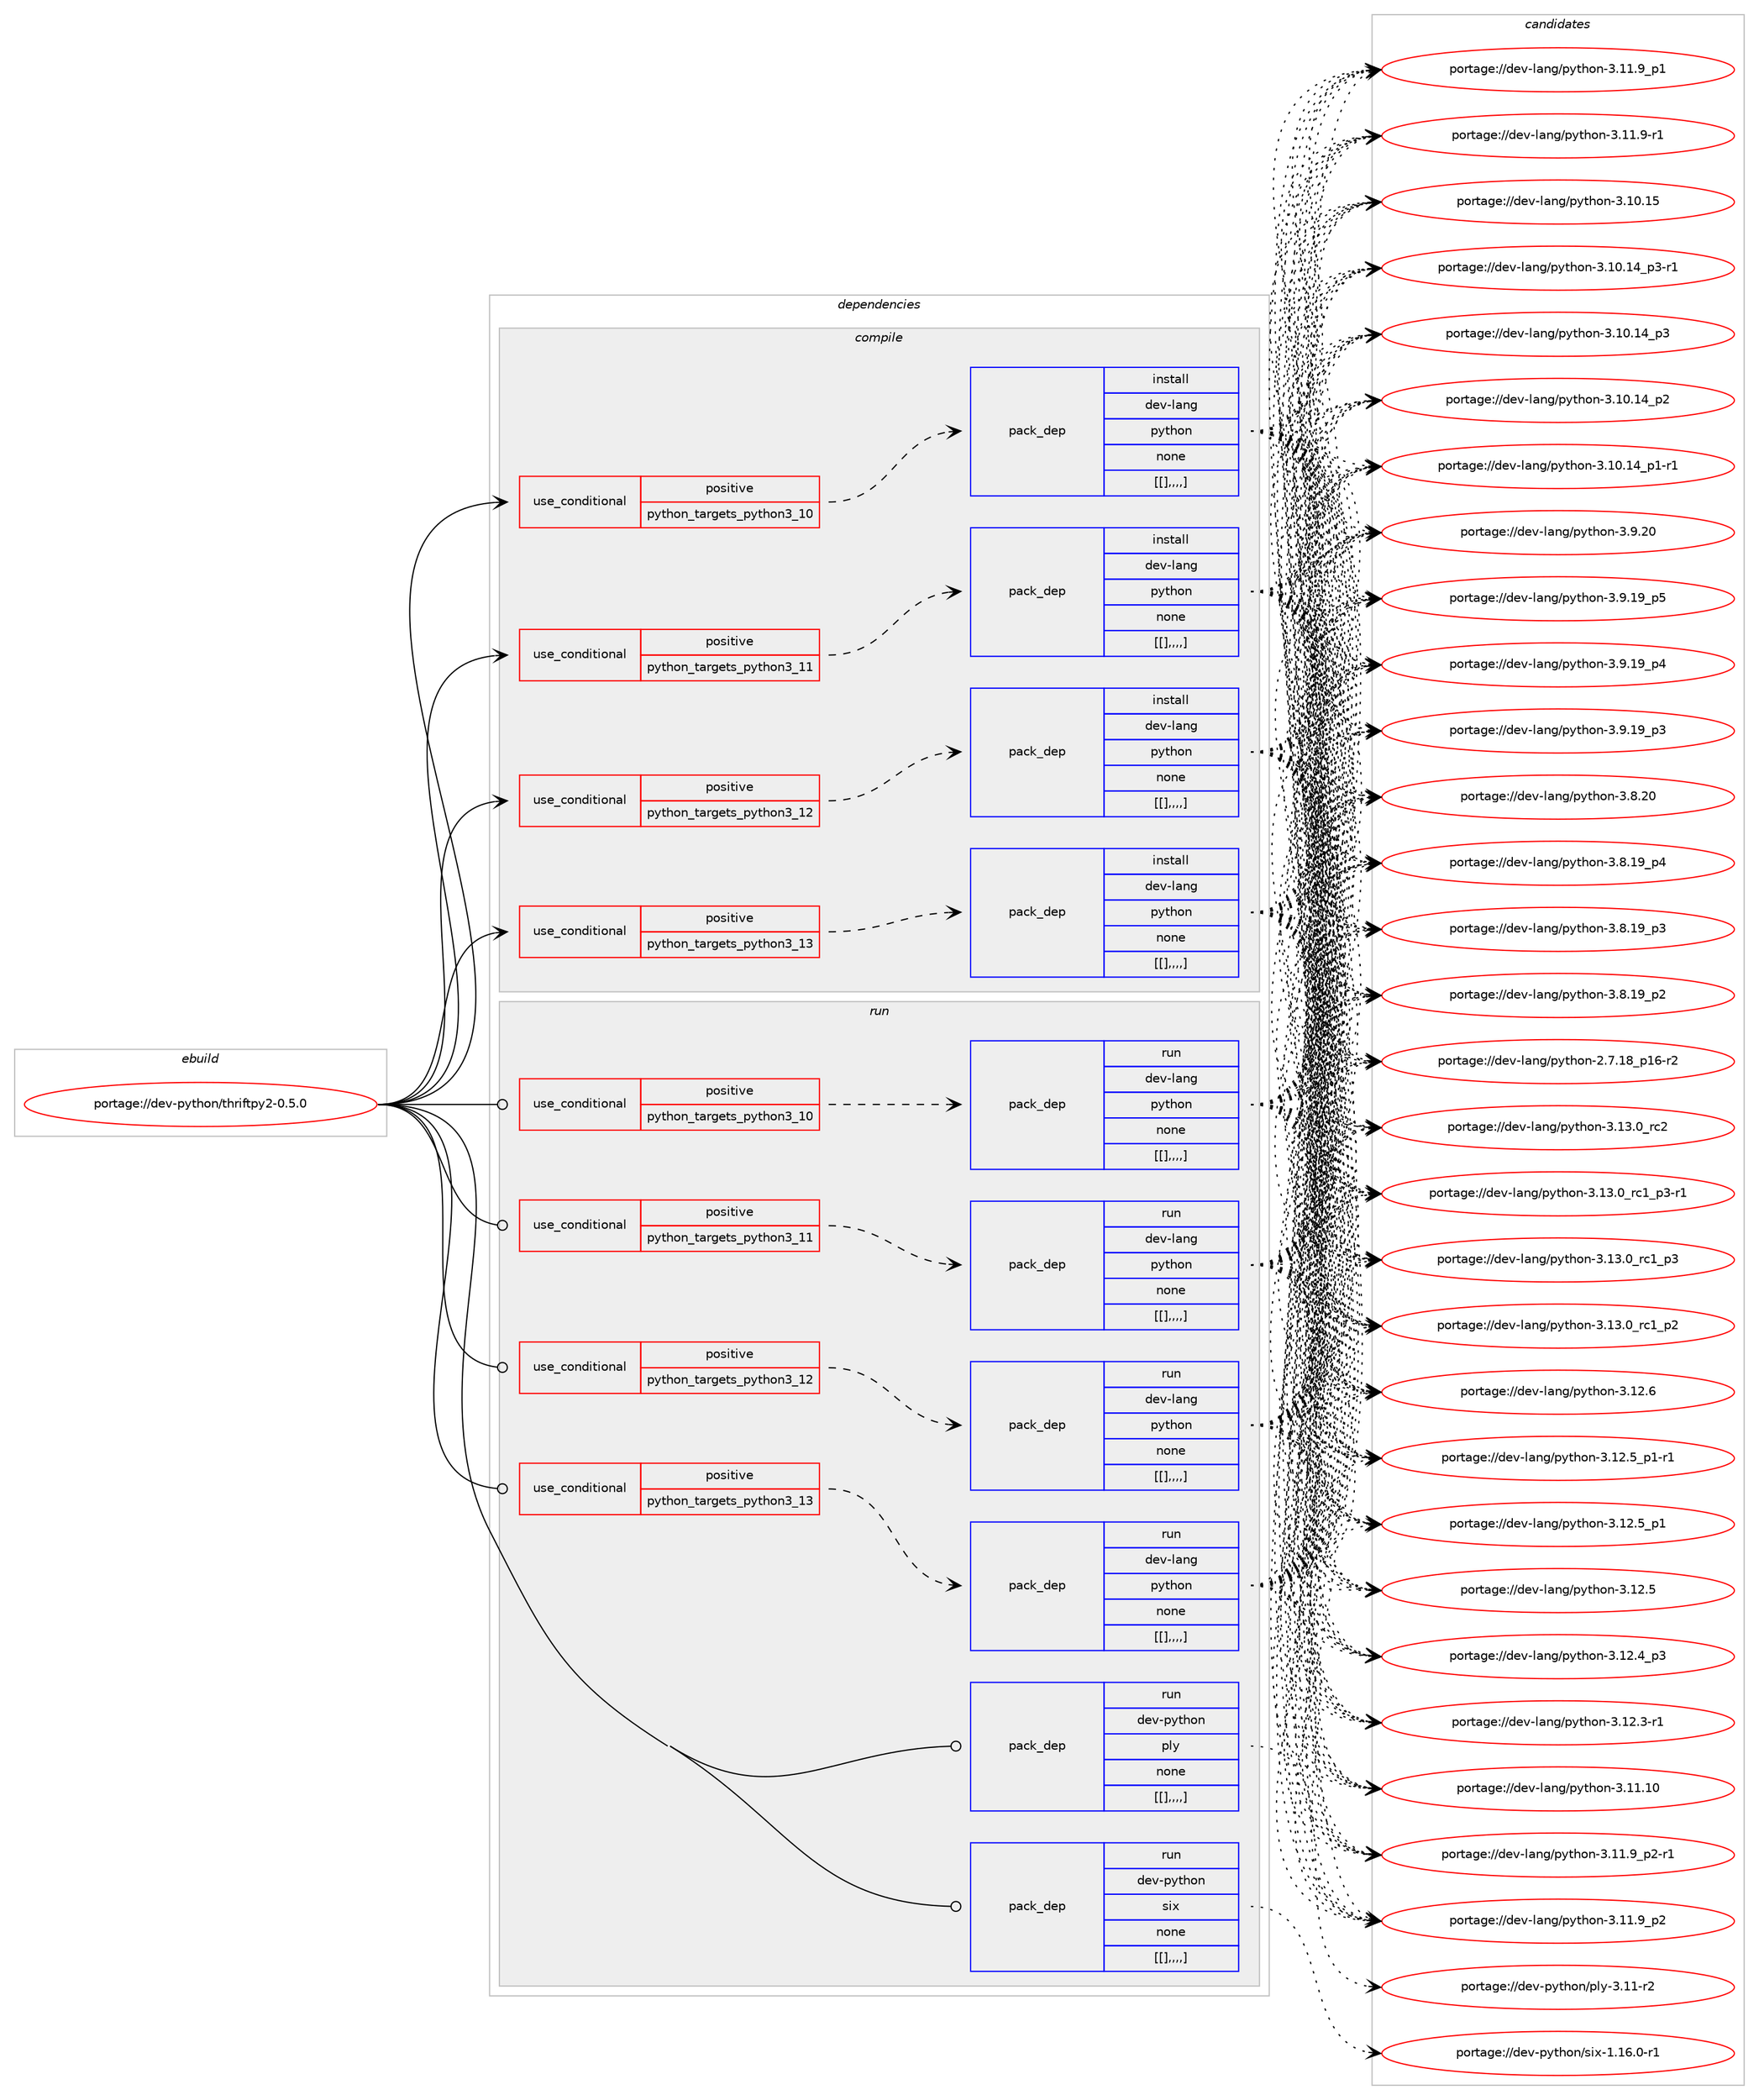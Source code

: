 digraph prolog {

# *************
# Graph options
# *************

newrank=true;
concentrate=true;
compound=true;
graph [rankdir=LR,fontname=Helvetica,fontsize=10,ranksep=1.5];#, ranksep=2.5, nodesep=0.2];
edge  [arrowhead=vee];
node  [fontname=Helvetica,fontsize=10];

# **********
# The ebuild
# **********

subgraph cluster_leftcol {
color=gray;
label=<<i>ebuild</i>>;
id [label="portage://dev-python/thriftpy2-0.5.0", color=red, width=4, href="../dev-python/thriftpy2-0.5.0.svg"];
}

# ****************
# The dependencies
# ****************

subgraph cluster_midcol {
color=gray;
label=<<i>dependencies</i>>;
subgraph cluster_compile {
fillcolor="#eeeeee";
style=filled;
label=<<i>compile</i>>;
subgraph cond41520 {
dependency167907 [label=<<TABLE BORDER="0" CELLBORDER="1" CELLSPACING="0" CELLPADDING="4"><TR><TD ROWSPAN="3" CELLPADDING="10">use_conditional</TD></TR><TR><TD>positive</TD></TR><TR><TD>python_targets_python3_10</TD></TR></TABLE>>, shape=none, color=red];
subgraph pack125122 {
dependency167908 [label=<<TABLE BORDER="0" CELLBORDER="1" CELLSPACING="0" CELLPADDING="4" WIDTH="220"><TR><TD ROWSPAN="6" CELLPADDING="30">pack_dep</TD></TR><TR><TD WIDTH="110">install</TD></TR><TR><TD>dev-lang</TD></TR><TR><TD>python</TD></TR><TR><TD>none</TD></TR><TR><TD>[[],,,,]</TD></TR></TABLE>>, shape=none, color=blue];
}
dependency167907:e -> dependency167908:w [weight=20,style="dashed",arrowhead="vee"];
}
id:e -> dependency167907:w [weight=20,style="solid",arrowhead="vee"];
subgraph cond41521 {
dependency167909 [label=<<TABLE BORDER="0" CELLBORDER="1" CELLSPACING="0" CELLPADDING="4"><TR><TD ROWSPAN="3" CELLPADDING="10">use_conditional</TD></TR><TR><TD>positive</TD></TR><TR><TD>python_targets_python3_11</TD></TR></TABLE>>, shape=none, color=red];
subgraph pack125123 {
dependency167910 [label=<<TABLE BORDER="0" CELLBORDER="1" CELLSPACING="0" CELLPADDING="4" WIDTH="220"><TR><TD ROWSPAN="6" CELLPADDING="30">pack_dep</TD></TR><TR><TD WIDTH="110">install</TD></TR><TR><TD>dev-lang</TD></TR><TR><TD>python</TD></TR><TR><TD>none</TD></TR><TR><TD>[[],,,,]</TD></TR></TABLE>>, shape=none, color=blue];
}
dependency167909:e -> dependency167910:w [weight=20,style="dashed",arrowhead="vee"];
}
id:e -> dependency167909:w [weight=20,style="solid",arrowhead="vee"];
subgraph cond41522 {
dependency167911 [label=<<TABLE BORDER="0" CELLBORDER="1" CELLSPACING="0" CELLPADDING="4"><TR><TD ROWSPAN="3" CELLPADDING="10">use_conditional</TD></TR><TR><TD>positive</TD></TR><TR><TD>python_targets_python3_12</TD></TR></TABLE>>, shape=none, color=red];
subgraph pack125124 {
dependency167912 [label=<<TABLE BORDER="0" CELLBORDER="1" CELLSPACING="0" CELLPADDING="4" WIDTH="220"><TR><TD ROWSPAN="6" CELLPADDING="30">pack_dep</TD></TR><TR><TD WIDTH="110">install</TD></TR><TR><TD>dev-lang</TD></TR><TR><TD>python</TD></TR><TR><TD>none</TD></TR><TR><TD>[[],,,,]</TD></TR></TABLE>>, shape=none, color=blue];
}
dependency167911:e -> dependency167912:w [weight=20,style="dashed",arrowhead="vee"];
}
id:e -> dependency167911:w [weight=20,style="solid",arrowhead="vee"];
subgraph cond41523 {
dependency167913 [label=<<TABLE BORDER="0" CELLBORDER="1" CELLSPACING="0" CELLPADDING="4"><TR><TD ROWSPAN="3" CELLPADDING="10">use_conditional</TD></TR><TR><TD>positive</TD></TR><TR><TD>python_targets_python3_13</TD></TR></TABLE>>, shape=none, color=red];
subgraph pack125125 {
dependency167914 [label=<<TABLE BORDER="0" CELLBORDER="1" CELLSPACING="0" CELLPADDING="4" WIDTH="220"><TR><TD ROWSPAN="6" CELLPADDING="30">pack_dep</TD></TR><TR><TD WIDTH="110">install</TD></TR><TR><TD>dev-lang</TD></TR><TR><TD>python</TD></TR><TR><TD>none</TD></TR><TR><TD>[[],,,,]</TD></TR></TABLE>>, shape=none, color=blue];
}
dependency167913:e -> dependency167914:w [weight=20,style="dashed",arrowhead="vee"];
}
id:e -> dependency167913:w [weight=20,style="solid",arrowhead="vee"];
}
subgraph cluster_compileandrun {
fillcolor="#eeeeee";
style=filled;
label=<<i>compile and run</i>>;
}
subgraph cluster_run {
fillcolor="#eeeeee";
style=filled;
label=<<i>run</i>>;
subgraph cond41524 {
dependency167915 [label=<<TABLE BORDER="0" CELLBORDER="1" CELLSPACING="0" CELLPADDING="4"><TR><TD ROWSPAN="3" CELLPADDING="10">use_conditional</TD></TR><TR><TD>positive</TD></TR><TR><TD>python_targets_python3_10</TD></TR></TABLE>>, shape=none, color=red];
subgraph pack125126 {
dependency167916 [label=<<TABLE BORDER="0" CELLBORDER="1" CELLSPACING="0" CELLPADDING="4" WIDTH="220"><TR><TD ROWSPAN="6" CELLPADDING="30">pack_dep</TD></TR><TR><TD WIDTH="110">run</TD></TR><TR><TD>dev-lang</TD></TR><TR><TD>python</TD></TR><TR><TD>none</TD></TR><TR><TD>[[],,,,]</TD></TR></TABLE>>, shape=none, color=blue];
}
dependency167915:e -> dependency167916:w [weight=20,style="dashed",arrowhead="vee"];
}
id:e -> dependency167915:w [weight=20,style="solid",arrowhead="odot"];
subgraph cond41525 {
dependency167917 [label=<<TABLE BORDER="0" CELLBORDER="1" CELLSPACING="0" CELLPADDING="4"><TR><TD ROWSPAN="3" CELLPADDING="10">use_conditional</TD></TR><TR><TD>positive</TD></TR><TR><TD>python_targets_python3_11</TD></TR></TABLE>>, shape=none, color=red];
subgraph pack125127 {
dependency167918 [label=<<TABLE BORDER="0" CELLBORDER="1" CELLSPACING="0" CELLPADDING="4" WIDTH="220"><TR><TD ROWSPAN="6" CELLPADDING="30">pack_dep</TD></TR><TR><TD WIDTH="110">run</TD></TR><TR><TD>dev-lang</TD></TR><TR><TD>python</TD></TR><TR><TD>none</TD></TR><TR><TD>[[],,,,]</TD></TR></TABLE>>, shape=none, color=blue];
}
dependency167917:e -> dependency167918:w [weight=20,style="dashed",arrowhead="vee"];
}
id:e -> dependency167917:w [weight=20,style="solid",arrowhead="odot"];
subgraph cond41526 {
dependency167919 [label=<<TABLE BORDER="0" CELLBORDER="1" CELLSPACING="0" CELLPADDING="4"><TR><TD ROWSPAN="3" CELLPADDING="10">use_conditional</TD></TR><TR><TD>positive</TD></TR><TR><TD>python_targets_python3_12</TD></TR></TABLE>>, shape=none, color=red];
subgraph pack125128 {
dependency167920 [label=<<TABLE BORDER="0" CELLBORDER="1" CELLSPACING="0" CELLPADDING="4" WIDTH="220"><TR><TD ROWSPAN="6" CELLPADDING="30">pack_dep</TD></TR><TR><TD WIDTH="110">run</TD></TR><TR><TD>dev-lang</TD></TR><TR><TD>python</TD></TR><TR><TD>none</TD></TR><TR><TD>[[],,,,]</TD></TR></TABLE>>, shape=none, color=blue];
}
dependency167919:e -> dependency167920:w [weight=20,style="dashed",arrowhead="vee"];
}
id:e -> dependency167919:w [weight=20,style="solid",arrowhead="odot"];
subgraph cond41527 {
dependency167921 [label=<<TABLE BORDER="0" CELLBORDER="1" CELLSPACING="0" CELLPADDING="4"><TR><TD ROWSPAN="3" CELLPADDING="10">use_conditional</TD></TR><TR><TD>positive</TD></TR><TR><TD>python_targets_python3_13</TD></TR></TABLE>>, shape=none, color=red];
subgraph pack125129 {
dependency167922 [label=<<TABLE BORDER="0" CELLBORDER="1" CELLSPACING="0" CELLPADDING="4" WIDTH="220"><TR><TD ROWSPAN="6" CELLPADDING="30">pack_dep</TD></TR><TR><TD WIDTH="110">run</TD></TR><TR><TD>dev-lang</TD></TR><TR><TD>python</TD></TR><TR><TD>none</TD></TR><TR><TD>[[],,,,]</TD></TR></TABLE>>, shape=none, color=blue];
}
dependency167921:e -> dependency167922:w [weight=20,style="dashed",arrowhead="vee"];
}
id:e -> dependency167921:w [weight=20,style="solid",arrowhead="odot"];
subgraph pack125130 {
dependency167923 [label=<<TABLE BORDER="0" CELLBORDER="1" CELLSPACING="0" CELLPADDING="4" WIDTH="220"><TR><TD ROWSPAN="6" CELLPADDING="30">pack_dep</TD></TR><TR><TD WIDTH="110">run</TD></TR><TR><TD>dev-python</TD></TR><TR><TD>ply</TD></TR><TR><TD>none</TD></TR><TR><TD>[[],,,,]</TD></TR></TABLE>>, shape=none, color=blue];
}
id:e -> dependency167923:w [weight=20,style="solid",arrowhead="odot"];
subgraph pack125131 {
dependency167924 [label=<<TABLE BORDER="0" CELLBORDER="1" CELLSPACING="0" CELLPADDING="4" WIDTH="220"><TR><TD ROWSPAN="6" CELLPADDING="30">pack_dep</TD></TR><TR><TD WIDTH="110">run</TD></TR><TR><TD>dev-python</TD></TR><TR><TD>six</TD></TR><TR><TD>none</TD></TR><TR><TD>[[],,,,]</TD></TR></TABLE>>, shape=none, color=blue];
}
id:e -> dependency167924:w [weight=20,style="solid",arrowhead="odot"];
}
}

# **************
# The candidates
# **************

subgraph cluster_choices {
rank=same;
color=gray;
label=<<i>candidates</i>>;

subgraph choice125122 {
color=black;
nodesep=1;
choice10010111845108971101034711212111610411111045514649514648951149950 [label="portage://dev-lang/python-3.13.0_rc2", color=red, width=4,href="../dev-lang/python-3.13.0_rc2.svg"];
choice1001011184510897110103471121211161041111104551464951464895114994995112514511449 [label="portage://dev-lang/python-3.13.0_rc1_p3-r1", color=red, width=4,href="../dev-lang/python-3.13.0_rc1_p3-r1.svg"];
choice100101118451089711010347112121116104111110455146495146489511499499511251 [label="portage://dev-lang/python-3.13.0_rc1_p3", color=red, width=4,href="../dev-lang/python-3.13.0_rc1_p3.svg"];
choice100101118451089711010347112121116104111110455146495146489511499499511250 [label="portage://dev-lang/python-3.13.0_rc1_p2", color=red, width=4,href="../dev-lang/python-3.13.0_rc1_p2.svg"];
choice10010111845108971101034711212111610411111045514649504654 [label="portage://dev-lang/python-3.12.6", color=red, width=4,href="../dev-lang/python-3.12.6.svg"];
choice1001011184510897110103471121211161041111104551464950465395112494511449 [label="portage://dev-lang/python-3.12.5_p1-r1", color=red, width=4,href="../dev-lang/python-3.12.5_p1-r1.svg"];
choice100101118451089711010347112121116104111110455146495046539511249 [label="portage://dev-lang/python-3.12.5_p1", color=red, width=4,href="../dev-lang/python-3.12.5_p1.svg"];
choice10010111845108971101034711212111610411111045514649504653 [label="portage://dev-lang/python-3.12.5", color=red, width=4,href="../dev-lang/python-3.12.5.svg"];
choice100101118451089711010347112121116104111110455146495046529511251 [label="portage://dev-lang/python-3.12.4_p3", color=red, width=4,href="../dev-lang/python-3.12.4_p3.svg"];
choice100101118451089711010347112121116104111110455146495046514511449 [label="portage://dev-lang/python-3.12.3-r1", color=red, width=4,href="../dev-lang/python-3.12.3-r1.svg"];
choice1001011184510897110103471121211161041111104551464949464948 [label="portage://dev-lang/python-3.11.10", color=red, width=4,href="../dev-lang/python-3.11.10.svg"];
choice1001011184510897110103471121211161041111104551464949465795112504511449 [label="portage://dev-lang/python-3.11.9_p2-r1", color=red, width=4,href="../dev-lang/python-3.11.9_p2-r1.svg"];
choice100101118451089711010347112121116104111110455146494946579511250 [label="portage://dev-lang/python-3.11.9_p2", color=red, width=4,href="../dev-lang/python-3.11.9_p2.svg"];
choice100101118451089711010347112121116104111110455146494946579511249 [label="portage://dev-lang/python-3.11.9_p1", color=red, width=4,href="../dev-lang/python-3.11.9_p1.svg"];
choice100101118451089711010347112121116104111110455146494946574511449 [label="portage://dev-lang/python-3.11.9-r1", color=red, width=4,href="../dev-lang/python-3.11.9-r1.svg"];
choice1001011184510897110103471121211161041111104551464948464953 [label="portage://dev-lang/python-3.10.15", color=red, width=4,href="../dev-lang/python-3.10.15.svg"];
choice100101118451089711010347112121116104111110455146494846495295112514511449 [label="portage://dev-lang/python-3.10.14_p3-r1", color=red, width=4,href="../dev-lang/python-3.10.14_p3-r1.svg"];
choice10010111845108971101034711212111610411111045514649484649529511251 [label="portage://dev-lang/python-3.10.14_p3", color=red, width=4,href="../dev-lang/python-3.10.14_p3.svg"];
choice10010111845108971101034711212111610411111045514649484649529511250 [label="portage://dev-lang/python-3.10.14_p2", color=red, width=4,href="../dev-lang/python-3.10.14_p2.svg"];
choice100101118451089711010347112121116104111110455146494846495295112494511449 [label="portage://dev-lang/python-3.10.14_p1-r1", color=red, width=4,href="../dev-lang/python-3.10.14_p1-r1.svg"];
choice10010111845108971101034711212111610411111045514657465048 [label="portage://dev-lang/python-3.9.20", color=red, width=4,href="../dev-lang/python-3.9.20.svg"];
choice100101118451089711010347112121116104111110455146574649579511253 [label="portage://dev-lang/python-3.9.19_p5", color=red, width=4,href="../dev-lang/python-3.9.19_p5.svg"];
choice100101118451089711010347112121116104111110455146574649579511252 [label="portage://dev-lang/python-3.9.19_p4", color=red, width=4,href="../dev-lang/python-3.9.19_p4.svg"];
choice100101118451089711010347112121116104111110455146574649579511251 [label="portage://dev-lang/python-3.9.19_p3", color=red, width=4,href="../dev-lang/python-3.9.19_p3.svg"];
choice10010111845108971101034711212111610411111045514656465048 [label="portage://dev-lang/python-3.8.20", color=red, width=4,href="../dev-lang/python-3.8.20.svg"];
choice100101118451089711010347112121116104111110455146564649579511252 [label="portage://dev-lang/python-3.8.19_p4", color=red, width=4,href="../dev-lang/python-3.8.19_p4.svg"];
choice100101118451089711010347112121116104111110455146564649579511251 [label="portage://dev-lang/python-3.8.19_p3", color=red, width=4,href="../dev-lang/python-3.8.19_p3.svg"];
choice100101118451089711010347112121116104111110455146564649579511250 [label="portage://dev-lang/python-3.8.19_p2", color=red, width=4,href="../dev-lang/python-3.8.19_p2.svg"];
choice100101118451089711010347112121116104111110455046554649569511249544511450 [label="portage://dev-lang/python-2.7.18_p16-r2", color=red, width=4,href="../dev-lang/python-2.7.18_p16-r2.svg"];
dependency167908:e -> choice10010111845108971101034711212111610411111045514649514648951149950:w [style=dotted,weight="100"];
dependency167908:e -> choice1001011184510897110103471121211161041111104551464951464895114994995112514511449:w [style=dotted,weight="100"];
dependency167908:e -> choice100101118451089711010347112121116104111110455146495146489511499499511251:w [style=dotted,weight="100"];
dependency167908:e -> choice100101118451089711010347112121116104111110455146495146489511499499511250:w [style=dotted,weight="100"];
dependency167908:e -> choice10010111845108971101034711212111610411111045514649504654:w [style=dotted,weight="100"];
dependency167908:e -> choice1001011184510897110103471121211161041111104551464950465395112494511449:w [style=dotted,weight="100"];
dependency167908:e -> choice100101118451089711010347112121116104111110455146495046539511249:w [style=dotted,weight="100"];
dependency167908:e -> choice10010111845108971101034711212111610411111045514649504653:w [style=dotted,weight="100"];
dependency167908:e -> choice100101118451089711010347112121116104111110455146495046529511251:w [style=dotted,weight="100"];
dependency167908:e -> choice100101118451089711010347112121116104111110455146495046514511449:w [style=dotted,weight="100"];
dependency167908:e -> choice1001011184510897110103471121211161041111104551464949464948:w [style=dotted,weight="100"];
dependency167908:e -> choice1001011184510897110103471121211161041111104551464949465795112504511449:w [style=dotted,weight="100"];
dependency167908:e -> choice100101118451089711010347112121116104111110455146494946579511250:w [style=dotted,weight="100"];
dependency167908:e -> choice100101118451089711010347112121116104111110455146494946579511249:w [style=dotted,weight="100"];
dependency167908:e -> choice100101118451089711010347112121116104111110455146494946574511449:w [style=dotted,weight="100"];
dependency167908:e -> choice1001011184510897110103471121211161041111104551464948464953:w [style=dotted,weight="100"];
dependency167908:e -> choice100101118451089711010347112121116104111110455146494846495295112514511449:w [style=dotted,weight="100"];
dependency167908:e -> choice10010111845108971101034711212111610411111045514649484649529511251:w [style=dotted,weight="100"];
dependency167908:e -> choice10010111845108971101034711212111610411111045514649484649529511250:w [style=dotted,weight="100"];
dependency167908:e -> choice100101118451089711010347112121116104111110455146494846495295112494511449:w [style=dotted,weight="100"];
dependency167908:e -> choice10010111845108971101034711212111610411111045514657465048:w [style=dotted,weight="100"];
dependency167908:e -> choice100101118451089711010347112121116104111110455146574649579511253:w [style=dotted,weight="100"];
dependency167908:e -> choice100101118451089711010347112121116104111110455146574649579511252:w [style=dotted,weight="100"];
dependency167908:e -> choice100101118451089711010347112121116104111110455146574649579511251:w [style=dotted,weight="100"];
dependency167908:e -> choice10010111845108971101034711212111610411111045514656465048:w [style=dotted,weight="100"];
dependency167908:e -> choice100101118451089711010347112121116104111110455146564649579511252:w [style=dotted,weight="100"];
dependency167908:e -> choice100101118451089711010347112121116104111110455146564649579511251:w [style=dotted,weight="100"];
dependency167908:e -> choice100101118451089711010347112121116104111110455146564649579511250:w [style=dotted,weight="100"];
dependency167908:e -> choice100101118451089711010347112121116104111110455046554649569511249544511450:w [style=dotted,weight="100"];
}
subgraph choice125123 {
color=black;
nodesep=1;
choice10010111845108971101034711212111610411111045514649514648951149950 [label="portage://dev-lang/python-3.13.0_rc2", color=red, width=4,href="../dev-lang/python-3.13.0_rc2.svg"];
choice1001011184510897110103471121211161041111104551464951464895114994995112514511449 [label="portage://dev-lang/python-3.13.0_rc1_p3-r1", color=red, width=4,href="../dev-lang/python-3.13.0_rc1_p3-r1.svg"];
choice100101118451089711010347112121116104111110455146495146489511499499511251 [label="portage://dev-lang/python-3.13.0_rc1_p3", color=red, width=4,href="../dev-lang/python-3.13.0_rc1_p3.svg"];
choice100101118451089711010347112121116104111110455146495146489511499499511250 [label="portage://dev-lang/python-3.13.0_rc1_p2", color=red, width=4,href="../dev-lang/python-3.13.0_rc1_p2.svg"];
choice10010111845108971101034711212111610411111045514649504654 [label="portage://dev-lang/python-3.12.6", color=red, width=4,href="../dev-lang/python-3.12.6.svg"];
choice1001011184510897110103471121211161041111104551464950465395112494511449 [label="portage://dev-lang/python-3.12.5_p1-r1", color=red, width=4,href="../dev-lang/python-3.12.5_p1-r1.svg"];
choice100101118451089711010347112121116104111110455146495046539511249 [label="portage://dev-lang/python-3.12.5_p1", color=red, width=4,href="../dev-lang/python-3.12.5_p1.svg"];
choice10010111845108971101034711212111610411111045514649504653 [label="portage://dev-lang/python-3.12.5", color=red, width=4,href="../dev-lang/python-3.12.5.svg"];
choice100101118451089711010347112121116104111110455146495046529511251 [label="portage://dev-lang/python-3.12.4_p3", color=red, width=4,href="../dev-lang/python-3.12.4_p3.svg"];
choice100101118451089711010347112121116104111110455146495046514511449 [label="portage://dev-lang/python-3.12.3-r1", color=red, width=4,href="../dev-lang/python-3.12.3-r1.svg"];
choice1001011184510897110103471121211161041111104551464949464948 [label="portage://dev-lang/python-3.11.10", color=red, width=4,href="../dev-lang/python-3.11.10.svg"];
choice1001011184510897110103471121211161041111104551464949465795112504511449 [label="portage://dev-lang/python-3.11.9_p2-r1", color=red, width=4,href="../dev-lang/python-3.11.9_p2-r1.svg"];
choice100101118451089711010347112121116104111110455146494946579511250 [label="portage://dev-lang/python-3.11.9_p2", color=red, width=4,href="../dev-lang/python-3.11.9_p2.svg"];
choice100101118451089711010347112121116104111110455146494946579511249 [label="portage://dev-lang/python-3.11.9_p1", color=red, width=4,href="../dev-lang/python-3.11.9_p1.svg"];
choice100101118451089711010347112121116104111110455146494946574511449 [label="portage://dev-lang/python-3.11.9-r1", color=red, width=4,href="../dev-lang/python-3.11.9-r1.svg"];
choice1001011184510897110103471121211161041111104551464948464953 [label="portage://dev-lang/python-3.10.15", color=red, width=4,href="../dev-lang/python-3.10.15.svg"];
choice100101118451089711010347112121116104111110455146494846495295112514511449 [label="portage://dev-lang/python-3.10.14_p3-r1", color=red, width=4,href="../dev-lang/python-3.10.14_p3-r1.svg"];
choice10010111845108971101034711212111610411111045514649484649529511251 [label="portage://dev-lang/python-3.10.14_p3", color=red, width=4,href="../dev-lang/python-3.10.14_p3.svg"];
choice10010111845108971101034711212111610411111045514649484649529511250 [label="portage://dev-lang/python-3.10.14_p2", color=red, width=4,href="../dev-lang/python-3.10.14_p2.svg"];
choice100101118451089711010347112121116104111110455146494846495295112494511449 [label="portage://dev-lang/python-3.10.14_p1-r1", color=red, width=4,href="../dev-lang/python-3.10.14_p1-r1.svg"];
choice10010111845108971101034711212111610411111045514657465048 [label="portage://dev-lang/python-3.9.20", color=red, width=4,href="../dev-lang/python-3.9.20.svg"];
choice100101118451089711010347112121116104111110455146574649579511253 [label="portage://dev-lang/python-3.9.19_p5", color=red, width=4,href="../dev-lang/python-3.9.19_p5.svg"];
choice100101118451089711010347112121116104111110455146574649579511252 [label="portage://dev-lang/python-3.9.19_p4", color=red, width=4,href="../dev-lang/python-3.9.19_p4.svg"];
choice100101118451089711010347112121116104111110455146574649579511251 [label="portage://dev-lang/python-3.9.19_p3", color=red, width=4,href="../dev-lang/python-3.9.19_p3.svg"];
choice10010111845108971101034711212111610411111045514656465048 [label="portage://dev-lang/python-3.8.20", color=red, width=4,href="../dev-lang/python-3.8.20.svg"];
choice100101118451089711010347112121116104111110455146564649579511252 [label="portage://dev-lang/python-3.8.19_p4", color=red, width=4,href="../dev-lang/python-3.8.19_p4.svg"];
choice100101118451089711010347112121116104111110455146564649579511251 [label="portage://dev-lang/python-3.8.19_p3", color=red, width=4,href="../dev-lang/python-3.8.19_p3.svg"];
choice100101118451089711010347112121116104111110455146564649579511250 [label="portage://dev-lang/python-3.8.19_p2", color=red, width=4,href="../dev-lang/python-3.8.19_p2.svg"];
choice100101118451089711010347112121116104111110455046554649569511249544511450 [label="portage://dev-lang/python-2.7.18_p16-r2", color=red, width=4,href="../dev-lang/python-2.7.18_p16-r2.svg"];
dependency167910:e -> choice10010111845108971101034711212111610411111045514649514648951149950:w [style=dotted,weight="100"];
dependency167910:e -> choice1001011184510897110103471121211161041111104551464951464895114994995112514511449:w [style=dotted,weight="100"];
dependency167910:e -> choice100101118451089711010347112121116104111110455146495146489511499499511251:w [style=dotted,weight="100"];
dependency167910:e -> choice100101118451089711010347112121116104111110455146495146489511499499511250:w [style=dotted,weight="100"];
dependency167910:e -> choice10010111845108971101034711212111610411111045514649504654:w [style=dotted,weight="100"];
dependency167910:e -> choice1001011184510897110103471121211161041111104551464950465395112494511449:w [style=dotted,weight="100"];
dependency167910:e -> choice100101118451089711010347112121116104111110455146495046539511249:w [style=dotted,weight="100"];
dependency167910:e -> choice10010111845108971101034711212111610411111045514649504653:w [style=dotted,weight="100"];
dependency167910:e -> choice100101118451089711010347112121116104111110455146495046529511251:w [style=dotted,weight="100"];
dependency167910:e -> choice100101118451089711010347112121116104111110455146495046514511449:w [style=dotted,weight="100"];
dependency167910:e -> choice1001011184510897110103471121211161041111104551464949464948:w [style=dotted,weight="100"];
dependency167910:e -> choice1001011184510897110103471121211161041111104551464949465795112504511449:w [style=dotted,weight="100"];
dependency167910:e -> choice100101118451089711010347112121116104111110455146494946579511250:w [style=dotted,weight="100"];
dependency167910:e -> choice100101118451089711010347112121116104111110455146494946579511249:w [style=dotted,weight="100"];
dependency167910:e -> choice100101118451089711010347112121116104111110455146494946574511449:w [style=dotted,weight="100"];
dependency167910:e -> choice1001011184510897110103471121211161041111104551464948464953:w [style=dotted,weight="100"];
dependency167910:e -> choice100101118451089711010347112121116104111110455146494846495295112514511449:w [style=dotted,weight="100"];
dependency167910:e -> choice10010111845108971101034711212111610411111045514649484649529511251:w [style=dotted,weight="100"];
dependency167910:e -> choice10010111845108971101034711212111610411111045514649484649529511250:w [style=dotted,weight="100"];
dependency167910:e -> choice100101118451089711010347112121116104111110455146494846495295112494511449:w [style=dotted,weight="100"];
dependency167910:e -> choice10010111845108971101034711212111610411111045514657465048:w [style=dotted,weight="100"];
dependency167910:e -> choice100101118451089711010347112121116104111110455146574649579511253:w [style=dotted,weight="100"];
dependency167910:e -> choice100101118451089711010347112121116104111110455146574649579511252:w [style=dotted,weight="100"];
dependency167910:e -> choice100101118451089711010347112121116104111110455146574649579511251:w [style=dotted,weight="100"];
dependency167910:e -> choice10010111845108971101034711212111610411111045514656465048:w [style=dotted,weight="100"];
dependency167910:e -> choice100101118451089711010347112121116104111110455146564649579511252:w [style=dotted,weight="100"];
dependency167910:e -> choice100101118451089711010347112121116104111110455146564649579511251:w [style=dotted,weight="100"];
dependency167910:e -> choice100101118451089711010347112121116104111110455146564649579511250:w [style=dotted,weight="100"];
dependency167910:e -> choice100101118451089711010347112121116104111110455046554649569511249544511450:w [style=dotted,weight="100"];
}
subgraph choice125124 {
color=black;
nodesep=1;
choice10010111845108971101034711212111610411111045514649514648951149950 [label="portage://dev-lang/python-3.13.0_rc2", color=red, width=4,href="../dev-lang/python-3.13.0_rc2.svg"];
choice1001011184510897110103471121211161041111104551464951464895114994995112514511449 [label="portage://dev-lang/python-3.13.0_rc1_p3-r1", color=red, width=4,href="../dev-lang/python-3.13.0_rc1_p3-r1.svg"];
choice100101118451089711010347112121116104111110455146495146489511499499511251 [label="portage://dev-lang/python-3.13.0_rc1_p3", color=red, width=4,href="../dev-lang/python-3.13.0_rc1_p3.svg"];
choice100101118451089711010347112121116104111110455146495146489511499499511250 [label="portage://dev-lang/python-3.13.0_rc1_p2", color=red, width=4,href="../dev-lang/python-3.13.0_rc1_p2.svg"];
choice10010111845108971101034711212111610411111045514649504654 [label="portage://dev-lang/python-3.12.6", color=red, width=4,href="../dev-lang/python-3.12.6.svg"];
choice1001011184510897110103471121211161041111104551464950465395112494511449 [label="portage://dev-lang/python-3.12.5_p1-r1", color=red, width=4,href="../dev-lang/python-3.12.5_p1-r1.svg"];
choice100101118451089711010347112121116104111110455146495046539511249 [label="portage://dev-lang/python-3.12.5_p1", color=red, width=4,href="../dev-lang/python-3.12.5_p1.svg"];
choice10010111845108971101034711212111610411111045514649504653 [label="portage://dev-lang/python-3.12.5", color=red, width=4,href="../dev-lang/python-3.12.5.svg"];
choice100101118451089711010347112121116104111110455146495046529511251 [label="portage://dev-lang/python-3.12.4_p3", color=red, width=4,href="../dev-lang/python-3.12.4_p3.svg"];
choice100101118451089711010347112121116104111110455146495046514511449 [label="portage://dev-lang/python-3.12.3-r1", color=red, width=4,href="../dev-lang/python-3.12.3-r1.svg"];
choice1001011184510897110103471121211161041111104551464949464948 [label="portage://dev-lang/python-3.11.10", color=red, width=4,href="../dev-lang/python-3.11.10.svg"];
choice1001011184510897110103471121211161041111104551464949465795112504511449 [label="portage://dev-lang/python-3.11.9_p2-r1", color=red, width=4,href="../dev-lang/python-3.11.9_p2-r1.svg"];
choice100101118451089711010347112121116104111110455146494946579511250 [label="portage://dev-lang/python-3.11.9_p2", color=red, width=4,href="../dev-lang/python-3.11.9_p2.svg"];
choice100101118451089711010347112121116104111110455146494946579511249 [label="portage://dev-lang/python-3.11.9_p1", color=red, width=4,href="../dev-lang/python-3.11.9_p1.svg"];
choice100101118451089711010347112121116104111110455146494946574511449 [label="portage://dev-lang/python-3.11.9-r1", color=red, width=4,href="../dev-lang/python-3.11.9-r1.svg"];
choice1001011184510897110103471121211161041111104551464948464953 [label="portage://dev-lang/python-3.10.15", color=red, width=4,href="../dev-lang/python-3.10.15.svg"];
choice100101118451089711010347112121116104111110455146494846495295112514511449 [label="portage://dev-lang/python-3.10.14_p3-r1", color=red, width=4,href="../dev-lang/python-3.10.14_p3-r1.svg"];
choice10010111845108971101034711212111610411111045514649484649529511251 [label="portage://dev-lang/python-3.10.14_p3", color=red, width=4,href="../dev-lang/python-3.10.14_p3.svg"];
choice10010111845108971101034711212111610411111045514649484649529511250 [label="portage://dev-lang/python-3.10.14_p2", color=red, width=4,href="../dev-lang/python-3.10.14_p2.svg"];
choice100101118451089711010347112121116104111110455146494846495295112494511449 [label="portage://dev-lang/python-3.10.14_p1-r1", color=red, width=4,href="../dev-lang/python-3.10.14_p1-r1.svg"];
choice10010111845108971101034711212111610411111045514657465048 [label="portage://dev-lang/python-3.9.20", color=red, width=4,href="../dev-lang/python-3.9.20.svg"];
choice100101118451089711010347112121116104111110455146574649579511253 [label="portage://dev-lang/python-3.9.19_p5", color=red, width=4,href="../dev-lang/python-3.9.19_p5.svg"];
choice100101118451089711010347112121116104111110455146574649579511252 [label="portage://dev-lang/python-3.9.19_p4", color=red, width=4,href="../dev-lang/python-3.9.19_p4.svg"];
choice100101118451089711010347112121116104111110455146574649579511251 [label="portage://dev-lang/python-3.9.19_p3", color=red, width=4,href="../dev-lang/python-3.9.19_p3.svg"];
choice10010111845108971101034711212111610411111045514656465048 [label="portage://dev-lang/python-3.8.20", color=red, width=4,href="../dev-lang/python-3.8.20.svg"];
choice100101118451089711010347112121116104111110455146564649579511252 [label="portage://dev-lang/python-3.8.19_p4", color=red, width=4,href="../dev-lang/python-3.8.19_p4.svg"];
choice100101118451089711010347112121116104111110455146564649579511251 [label="portage://dev-lang/python-3.8.19_p3", color=red, width=4,href="../dev-lang/python-3.8.19_p3.svg"];
choice100101118451089711010347112121116104111110455146564649579511250 [label="portage://dev-lang/python-3.8.19_p2", color=red, width=4,href="../dev-lang/python-3.8.19_p2.svg"];
choice100101118451089711010347112121116104111110455046554649569511249544511450 [label="portage://dev-lang/python-2.7.18_p16-r2", color=red, width=4,href="../dev-lang/python-2.7.18_p16-r2.svg"];
dependency167912:e -> choice10010111845108971101034711212111610411111045514649514648951149950:w [style=dotted,weight="100"];
dependency167912:e -> choice1001011184510897110103471121211161041111104551464951464895114994995112514511449:w [style=dotted,weight="100"];
dependency167912:e -> choice100101118451089711010347112121116104111110455146495146489511499499511251:w [style=dotted,weight="100"];
dependency167912:e -> choice100101118451089711010347112121116104111110455146495146489511499499511250:w [style=dotted,weight="100"];
dependency167912:e -> choice10010111845108971101034711212111610411111045514649504654:w [style=dotted,weight="100"];
dependency167912:e -> choice1001011184510897110103471121211161041111104551464950465395112494511449:w [style=dotted,weight="100"];
dependency167912:e -> choice100101118451089711010347112121116104111110455146495046539511249:w [style=dotted,weight="100"];
dependency167912:e -> choice10010111845108971101034711212111610411111045514649504653:w [style=dotted,weight="100"];
dependency167912:e -> choice100101118451089711010347112121116104111110455146495046529511251:w [style=dotted,weight="100"];
dependency167912:e -> choice100101118451089711010347112121116104111110455146495046514511449:w [style=dotted,weight="100"];
dependency167912:e -> choice1001011184510897110103471121211161041111104551464949464948:w [style=dotted,weight="100"];
dependency167912:e -> choice1001011184510897110103471121211161041111104551464949465795112504511449:w [style=dotted,weight="100"];
dependency167912:e -> choice100101118451089711010347112121116104111110455146494946579511250:w [style=dotted,weight="100"];
dependency167912:e -> choice100101118451089711010347112121116104111110455146494946579511249:w [style=dotted,weight="100"];
dependency167912:e -> choice100101118451089711010347112121116104111110455146494946574511449:w [style=dotted,weight="100"];
dependency167912:e -> choice1001011184510897110103471121211161041111104551464948464953:w [style=dotted,weight="100"];
dependency167912:e -> choice100101118451089711010347112121116104111110455146494846495295112514511449:w [style=dotted,weight="100"];
dependency167912:e -> choice10010111845108971101034711212111610411111045514649484649529511251:w [style=dotted,weight="100"];
dependency167912:e -> choice10010111845108971101034711212111610411111045514649484649529511250:w [style=dotted,weight="100"];
dependency167912:e -> choice100101118451089711010347112121116104111110455146494846495295112494511449:w [style=dotted,weight="100"];
dependency167912:e -> choice10010111845108971101034711212111610411111045514657465048:w [style=dotted,weight="100"];
dependency167912:e -> choice100101118451089711010347112121116104111110455146574649579511253:w [style=dotted,weight="100"];
dependency167912:e -> choice100101118451089711010347112121116104111110455146574649579511252:w [style=dotted,weight="100"];
dependency167912:e -> choice100101118451089711010347112121116104111110455146574649579511251:w [style=dotted,weight="100"];
dependency167912:e -> choice10010111845108971101034711212111610411111045514656465048:w [style=dotted,weight="100"];
dependency167912:e -> choice100101118451089711010347112121116104111110455146564649579511252:w [style=dotted,weight="100"];
dependency167912:e -> choice100101118451089711010347112121116104111110455146564649579511251:w [style=dotted,weight="100"];
dependency167912:e -> choice100101118451089711010347112121116104111110455146564649579511250:w [style=dotted,weight="100"];
dependency167912:e -> choice100101118451089711010347112121116104111110455046554649569511249544511450:w [style=dotted,weight="100"];
}
subgraph choice125125 {
color=black;
nodesep=1;
choice10010111845108971101034711212111610411111045514649514648951149950 [label="portage://dev-lang/python-3.13.0_rc2", color=red, width=4,href="../dev-lang/python-3.13.0_rc2.svg"];
choice1001011184510897110103471121211161041111104551464951464895114994995112514511449 [label="portage://dev-lang/python-3.13.0_rc1_p3-r1", color=red, width=4,href="../dev-lang/python-3.13.0_rc1_p3-r1.svg"];
choice100101118451089711010347112121116104111110455146495146489511499499511251 [label="portage://dev-lang/python-3.13.0_rc1_p3", color=red, width=4,href="../dev-lang/python-3.13.0_rc1_p3.svg"];
choice100101118451089711010347112121116104111110455146495146489511499499511250 [label="portage://dev-lang/python-3.13.0_rc1_p2", color=red, width=4,href="../dev-lang/python-3.13.0_rc1_p2.svg"];
choice10010111845108971101034711212111610411111045514649504654 [label="portage://dev-lang/python-3.12.6", color=red, width=4,href="../dev-lang/python-3.12.6.svg"];
choice1001011184510897110103471121211161041111104551464950465395112494511449 [label="portage://dev-lang/python-3.12.5_p1-r1", color=red, width=4,href="../dev-lang/python-3.12.5_p1-r1.svg"];
choice100101118451089711010347112121116104111110455146495046539511249 [label="portage://dev-lang/python-3.12.5_p1", color=red, width=4,href="../dev-lang/python-3.12.5_p1.svg"];
choice10010111845108971101034711212111610411111045514649504653 [label="portage://dev-lang/python-3.12.5", color=red, width=4,href="../dev-lang/python-3.12.5.svg"];
choice100101118451089711010347112121116104111110455146495046529511251 [label="portage://dev-lang/python-3.12.4_p3", color=red, width=4,href="../dev-lang/python-3.12.4_p3.svg"];
choice100101118451089711010347112121116104111110455146495046514511449 [label="portage://dev-lang/python-3.12.3-r1", color=red, width=4,href="../dev-lang/python-3.12.3-r1.svg"];
choice1001011184510897110103471121211161041111104551464949464948 [label="portage://dev-lang/python-3.11.10", color=red, width=4,href="../dev-lang/python-3.11.10.svg"];
choice1001011184510897110103471121211161041111104551464949465795112504511449 [label="portage://dev-lang/python-3.11.9_p2-r1", color=red, width=4,href="../dev-lang/python-3.11.9_p2-r1.svg"];
choice100101118451089711010347112121116104111110455146494946579511250 [label="portage://dev-lang/python-3.11.9_p2", color=red, width=4,href="../dev-lang/python-3.11.9_p2.svg"];
choice100101118451089711010347112121116104111110455146494946579511249 [label="portage://dev-lang/python-3.11.9_p1", color=red, width=4,href="../dev-lang/python-3.11.9_p1.svg"];
choice100101118451089711010347112121116104111110455146494946574511449 [label="portage://dev-lang/python-3.11.9-r1", color=red, width=4,href="../dev-lang/python-3.11.9-r1.svg"];
choice1001011184510897110103471121211161041111104551464948464953 [label="portage://dev-lang/python-3.10.15", color=red, width=4,href="../dev-lang/python-3.10.15.svg"];
choice100101118451089711010347112121116104111110455146494846495295112514511449 [label="portage://dev-lang/python-3.10.14_p3-r1", color=red, width=4,href="../dev-lang/python-3.10.14_p3-r1.svg"];
choice10010111845108971101034711212111610411111045514649484649529511251 [label="portage://dev-lang/python-3.10.14_p3", color=red, width=4,href="../dev-lang/python-3.10.14_p3.svg"];
choice10010111845108971101034711212111610411111045514649484649529511250 [label="portage://dev-lang/python-3.10.14_p2", color=red, width=4,href="../dev-lang/python-3.10.14_p2.svg"];
choice100101118451089711010347112121116104111110455146494846495295112494511449 [label="portage://dev-lang/python-3.10.14_p1-r1", color=red, width=4,href="../dev-lang/python-3.10.14_p1-r1.svg"];
choice10010111845108971101034711212111610411111045514657465048 [label="portage://dev-lang/python-3.9.20", color=red, width=4,href="../dev-lang/python-3.9.20.svg"];
choice100101118451089711010347112121116104111110455146574649579511253 [label="portage://dev-lang/python-3.9.19_p5", color=red, width=4,href="../dev-lang/python-3.9.19_p5.svg"];
choice100101118451089711010347112121116104111110455146574649579511252 [label="portage://dev-lang/python-3.9.19_p4", color=red, width=4,href="../dev-lang/python-3.9.19_p4.svg"];
choice100101118451089711010347112121116104111110455146574649579511251 [label="portage://dev-lang/python-3.9.19_p3", color=red, width=4,href="../dev-lang/python-3.9.19_p3.svg"];
choice10010111845108971101034711212111610411111045514656465048 [label="portage://dev-lang/python-3.8.20", color=red, width=4,href="../dev-lang/python-3.8.20.svg"];
choice100101118451089711010347112121116104111110455146564649579511252 [label="portage://dev-lang/python-3.8.19_p4", color=red, width=4,href="../dev-lang/python-3.8.19_p4.svg"];
choice100101118451089711010347112121116104111110455146564649579511251 [label="portage://dev-lang/python-3.8.19_p3", color=red, width=4,href="../dev-lang/python-3.8.19_p3.svg"];
choice100101118451089711010347112121116104111110455146564649579511250 [label="portage://dev-lang/python-3.8.19_p2", color=red, width=4,href="../dev-lang/python-3.8.19_p2.svg"];
choice100101118451089711010347112121116104111110455046554649569511249544511450 [label="portage://dev-lang/python-2.7.18_p16-r2", color=red, width=4,href="../dev-lang/python-2.7.18_p16-r2.svg"];
dependency167914:e -> choice10010111845108971101034711212111610411111045514649514648951149950:w [style=dotted,weight="100"];
dependency167914:e -> choice1001011184510897110103471121211161041111104551464951464895114994995112514511449:w [style=dotted,weight="100"];
dependency167914:e -> choice100101118451089711010347112121116104111110455146495146489511499499511251:w [style=dotted,weight="100"];
dependency167914:e -> choice100101118451089711010347112121116104111110455146495146489511499499511250:w [style=dotted,weight="100"];
dependency167914:e -> choice10010111845108971101034711212111610411111045514649504654:w [style=dotted,weight="100"];
dependency167914:e -> choice1001011184510897110103471121211161041111104551464950465395112494511449:w [style=dotted,weight="100"];
dependency167914:e -> choice100101118451089711010347112121116104111110455146495046539511249:w [style=dotted,weight="100"];
dependency167914:e -> choice10010111845108971101034711212111610411111045514649504653:w [style=dotted,weight="100"];
dependency167914:e -> choice100101118451089711010347112121116104111110455146495046529511251:w [style=dotted,weight="100"];
dependency167914:e -> choice100101118451089711010347112121116104111110455146495046514511449:w [style=dotted,weight="100"];
dependency167914:e -> choice1001011184510897110103471121211161041111104551464949464948:w [style=dotted,weight="100"];
dependency167914:e -> choice1001011184510897110103471121211161041111104551464949465795112504511449:w [style=dotted,weight="100"];
dependency167914:e -> choice100101118451089711010347112121116104111110455146494946579511250:w [style=dotted,weight="100"];
dependency167914:e -> choice100101118451089711010347112121116104111110455146494946579511249:w [style=dotted,weight="100"];
dependency167914:e -> choice100101118451089711010347112121116104111110455146494946574511449:w [style=dotted,weight="100"];
dependency167914:e -> choice1001011184510897110103471121211161041111104551464948464953:w [style=dotted,weight="100"];
dependency167914:e -> choice100101118451089711010347112121116104111110455146494846495295112514511449:w [style=dotted,weight="100"];
dependency167914:e -> choice10010111845108971101034711212111610411111045514649484649529511251:w [style=dotted,weight="100"];
dependency167914:e -> choice10010111845108971101034711212111610411111045514649484649529511250:w [style=dotted,weight="100"];
dependency167914:e -> choice100101118451089711010347112121116104111110455146494846495295112494511449:w [style=dotted,weight="100"];
dependency167914:e -> choice10010111845108971101034711212111610411111045514657465048:w [style=dotted,weight="100"];
dependency167914:e -> choice100101118451089711010347112121116104111110455146574649579511253:w [style=dotted,weight="100"];
dependency167914:e -> choice100101118451089711010347112121116104111110455146574649579511252:w [style=dotted,weight="100"];
dependency167914:e -> choice100101118451089711010347112121116104111110455146574649579511251:w [style=dotted,weight="100"];
dependency167914:e -> choice10010111845108971101034711212111610411111045514656465048:w [style=dotted,weight="100"];
dependency167914:e -> choice100101118451089711010347112121116104111110455146564649579511252:w [style=dotted,weight="100"];
dependency167914:e -> choice100101118451089711010347112121116104111110455146564649579511251:w [style=dotted,weight="100"];
dependency167914:e -> choice100101118451089711010347112121116104111110455146564649579511250:w [style=dotted,weight="100"];
dependency167914:e -> choice100101118451089711010347112121116104111110455046554649569511249544511450:w [style=dotted,weight="100"];
}
subgraph choice125126 {
color=black;
nodesep=1;
choice10010111845108971101034711212111610411111045514649514648951149950 [label="portage://dev-lang/python-3.13.0_rc2", color=red, width=4,href="../dev-lang/python-3.13.0_rc2.svg"];
choice1001011184510897110103471121211161041111104551464951464895114994995112514511449 [label="portage://dev-lang/python-3.13.0_rc1_p3-r1", color=red, width=4,href="../dev-lang/python-3.13.0_rc1_p3-r1.svg"];
choice100101118451089711010347112121116104111110455146495146489511499499511251 [label="portage://dev-lang/python-3.13.0_rc1_p3", color=red, width=4,href="../dev-lang/python-3.13.0_rc1_p3.svg"];
choice100101118451089711010347112121116104111110455146495146489511499499511250 [label="portage://dev-lang/python-3.13.0_rc1_p2", color=red, width=4,href="../dev-lang/python-3.13.0_rc1_p2.svg"];
choice10010111845108971101034711212111610411111045514649504654 [label="portage://dev-lang/python-3.12.6", color=red, width=4,href="../dev-lang/python-3.12.6.svg"];
choice1001011184510897110103471121211161041111104551464950465395112494511449 [label="portage://dev-lang/python-3.12.5_p1-r1", color=red, width=4,href="../dev-lang/python-3.12.5_p1-r1.svg"];
choice100101118451089711010347112121116104111110455146495046539511249 [label="portage://dev-lang/python-3.12.5_p1", color=red, width=4,href="../dev-lang/python-3.12.5_p1.svg"];
choice10010111845108971101034711212111610411111045514649504653 [label="portage://dev-lang/python-3.12.5", color=red, width=4,href="../dev-lang/python-3.12.5.svg"];
choice100101118451089711010347112121116104111110455146495046529511251 [label="portage://dev-lang/python-3.12.4_p3", color=red, width=4,href="../dev-lang/python-3.12.4_p3.svg"];
choice100101118451089711010347112121116104111110455146495046514511449 [label="portage://dev-lang/python-3.12.3-r1", color=red, width=4,href="../dev-lang/python-3.12.3-r1.svg"];
choice1001011184510897110103471121211161041111104551464949464948 [label="portage://dev-lang/python-3.11.10", color=red, width=4,href="../dev-lang/python-3.11.10.svg"];
choice1001011184510897110103471121211161041111104551464949465795112504511449 [label="portage://dev-lang/python-3.11.9_p2-r1", color=red, width=4,href="../dev-lang/python-3.11.9_p2-r1.svg"];
choice100101118451089711010347112121116104111110455146494946579511250 [label="portage://dev-lang/python-3.11.9_p2", color=red, width=4,href="../dev-lang/python-3.11.9_p2.svg"];
choice100101118451089711010347112121116104111110455146494946579511249 [label="portage://dev-lang/python-3.11.9_p1", color=red, width=4,href="../dev-lang/python-3.11.9_p1.svg"];
choice100101118451089711010347112121116104111110455146494946574511449 [label="portage://dev-lang/python-3.11.9-r1", color=red, width=4,href="../dev-lang/python-3.11.9-r1.svg"];
choice1001011184510897110103471121211161041111104551464948464953 [label="portage://dev-lang/python-3.10.15", color=red, width=4,href="../dev-lang/python-3.10.15.svg"];
choice100101118451089711010347112121116104111110455146494846495295112514511449 [label="portage://dev-lang/python-3.10.14_p3-r1", color=red, width=4,href="../dev-lang/python-3.10.14_p3-r1.svg"];
choice10010111845108971101034711212111610411111045514649484649529511251 [label="portage://dev-lang/python-3.10.14_p3", color=red, width=4,href="../dev-lang/python-3.10.14_p3.svg"];
choice10010111845108971101034711212111610411111045514649484649529511250 [label="portage://dev-lang/python-3.10.14_p2", color=red, width=4,href="../dev-lang/python-3.10.14_p2.svg"];
choice100101118451089711010347112121116104111110455146494846495295112494511449 [label="portage://dev-lang/python-3.10.14_p1-r1", color=red, width=4,href="../dev-lang/python-3.10.14_p1-r1.svg"];
choice10010111845108971101034711212111610411111045514657465048 [label="portage://dev-lang/python-3.9.20", color=red, width=4,href="../dev-lang/python-3.9.20.svg"];
choice100101118451089711010347112121116104111110455146574649579511253 [label="portage://dev-lang/python-3.9.19_p5", color=red, width=4,href="../dev-lang/python-3.9.19_p5.svg"];
choice100101118451089711010347112121116104111110455146574649579511252 [label="portage://dev-lang/python-3.9.19_p4", color=red, width=4,href="../dev-lang/python-3.9.19_p4.svg"];
choice100101118451089711010347112121116104111110455146574649579511251 [label="portage://dev-lang/python-3.9.19_p3", color=red, width=4,href="../dev-lang/python-3.9.19_p3.svg"];
choice10010111845108971101034711212111610411111045514656465048 [label="portage://dev-lang/python-3.8.20", color=red, width=4,href="../dev-lang/python-3.8.20.svg"];
choice100101118451089711010347112121116104111110455146564649579511252 [label="portage://dev-lang/python-3.8.19_p4", color=red, width=4,href="../dev-lang/python-3.8.19_p4.svg"];
choice100101118451089711010347112121116104111110455146564649579511251 [label="portage://dev-lang/python-3.8.19_p3", color=red, width=4,href="../dev-lang/python-3.8.19_p3.svg"];
choice100101118451089711010347112121116104111110455146564649579511250 [label="portage://dev-lang/python-3.8.19_p2", color=red, width=4,href="../dev-lang/python-3.8.19_p2.svg"];
choice100101118451089711010347112121116104111110455046554649569511249544511450 [label="portage://dev-lang/python-2.7.18_p16-r2", color=red, width=4,href="../dev-lang/python-2.7.18_p16-r2.svg"];
dependency167916:e -> choice10010111845108971101034711212111610411111045514649514648951149950:w [style=dotted,weight="100"];
dependency167916:e -> choice1001011184510897110103471121211161041111104551464951464895114994995112514511449:w [style=dotted,weight="100"];
dependency167916:e -> choice100101118451089711010347112121116104111110455146495146489511499499511251:w [style=dotted,weight="100"];
dependency167916:e -> choice100101118451089711010347112121116104111110455146495146489511499499511250:w [style=dotted,weight="100"];
dependency167916:e -> choice10010111845108971101034711212111610411111045514649504654:w [style=dotted,weight="100"];
dependency167916:e -> choice1001011184510897110103471121211161041111104551464950465395112494511449:w [style=dotted,weight="100"];
dependency167916:e -> choice100101118451089711010347112121116104111110455146495046539511249:w [style=dotted,weight="100"];
dependency167916:e -> choice10010111845108971101034711212111610411111045514649504653:w [style=dotted,weight="100"];
dependency167916:e -> choice100101118451089711010347112121116104111110455146495046529511251:w [style=dotted,weight="100"];
dependency167916:e -> choice100101118451089711010347112121116104111110455146495046514511449:w [style=dotted,weight="100"];
dependency167916:e -> choice1001011184510897110103471121211161041111104551464949464948:w [style=dotted,weight="100"];
dependency167916:e -> choice1001011184510897110103471121211161041111104551464949465795112504511449:w [style=dotted,weight="100"];
dependency167916:e -> choice100101118451089711010347112121116104111110455146494946579511250:w [style=dotted,weight="100"];
dependency167916:e -> choice100101118451089711010347112121116104111110455146494946579511249:w [style=dotted,weight="100"];
dependency167916:e -> choice100101118451089711010347112121116104111110455146494946574511449:w [style=dotted,weight="100"];
dependency167916:e -> choice1001011184510897110103471121211161041111104551464948464953:w [style=dotted,weight="100"];
dependency167916:e -> choice100101118451089711010347112121116104111110455146494846495295112514511449:w [style=dotted,weight="100"];
dependency167916:e -> choice10010111845108971101034711212111610411111045514649484649529511251:w [style=dotted,weight="100"];
dependency167916:e -> choice10010111845108971101034711212111610411111045514649484649529511250:w [style=dotted,weight="100"];
dependency167916:e -> choice100101118451089711010347112121116104111110455146494846495295112494511449:w [style=dotted,weight="100"];
dependency167916:e -> choice10010111845108971101034711212111610411111045514657465048:w [style=dotted,weight="100"];
dependency167916:e -> choice100101118451089711010347112121116104111110455146574649579511253:w [style=dotted,weight="100"];
dependency167916:e -> choice100101118451089711010347112121116104111110455146574649579511252:w [style=dotted,weight="100"];
dependency167916:e -> choice100101118451089711010347112121116104111110455146574649579511251:w [style=dotted,weight="100"];
dependency167916:e -> choice10010111845108971101034711212111610411111045514656465048:w [style=dotted,weight="100"];
dependency167916:e -> choice100101118451089711010347112121116104111110455146564649579511252:w [style=dotted,weight="100"];
dependency167916:e -> choice100101118451089711010347112121116104111110455146564649579511251:w [style=dotted,weight="100"];
dependency167916:e -> choice100101118451089711010347112121116104111110455146564649579511250:w [style=dotted,weight="100"];
dependency167916:e -> choice100101118451089711010347112121116104111110455046554649569511249544511450:w [style=dotted,weight="100"];
}
subgraph choice125127 {
color=black;
nodesep=1;
choice10010111845108971101034711212111610411111045514649514648951149950 [label="portage://dev-lang/python-3.13.0_rc2", color=red, width=4,href="../dev-lang/python-3.13.0_rc2.svg"];
choice1001011184510897110103471121211161041111104551464951464895114994995112514511449 [label="portage://dev-lang/python-3.13.0_rc1_p3-r1", color=red, width=4,href="../dev-lang/python-3.13.0_rc1_p3-r1.svg"];
choice100101118451089711010347112121116104111110455146495146489511499499511251 [label="portage://dev-lang/python-3.13.0_rc1_p3", color=red, width=4,href="../dev-lang/python-3.13.0_rc1_p3.svg"];
choice100101118451089711010347112121116104111110455146495146489511499499511250 [label="portage://dev-lang/python-3.13.0_rc1_p2", color=red, width=4,href="../dev-lang/python-3.13.0_rc1_p2.svg"];
choice10010111845108971101034711212111610411111045514649504654 [label="portage://dev-lang/python-3.12.6", color=red, width=4,href="../dev-lang/python-3.12.6.svg"];
choice1001011184510897110103471121211161041111104551464950465395112494511449 [label="portage://dev-lang/python-3.12.5_p1-r1", color=red, width=4,href="../dev-lang/python-3.12.5_p1-r1.svg"];
choice100101118451089711010347112121116104111110455146495046539511249 [label="portage://dev-lang/python-3.12.5_p1", color=red, width=4,href="../dev-lang/python-3.12.5_p1.svg"];
choice10010111845108971101034711212111610411111045514649504653 [label="portage://dev-lang/python-3.12.5", color=red, width=4,href="../dev-lang/python-3.12.5.svg"];
choice100101118451089711010347112121116104111110455146495046529511251 [label="portage://dev-lang/python-3.12.4_p3", color=red, width=4,href="../dev-lang/python-3.12.4_p3.svg"];
choice100101118451089711010347112121116104111110455146495046514511449 [label="portage://dev-lang/python-3.12.3-r1", color=red, width=4,href="../dev-lang/python-3.12.3-r1.svg"];
choice1001011184510897110103471121211161041111104551464949464948 [label="portage://dev-lang/python-3.11.10", color=red, width=4,href="../dev-lang/python-3.11.10.svg"];
choice1001011184510897110103471121211161041111104551464949465795112504511449 [label="portage://dev-lang/python-3.11.9_p2-r1", color=red, width=4,href="../dev-lang/python-3.11.9_p2-r1.svg"];
choice100101118451089711010347112121116104111110455146494946579511250 [label="portage://dev-lang/python-3.11.9_p2", color=red, width=4,href="../dev-lang/python-3.11.9_p2.svg"];
choice100101118451089711010347112121116104111110455146494946579511249 [label="portage://dev-lang/python-3.11.9_p1", color=red, width=4,href="../dev-lang/python-3.11.9_p1.svg"];
choice100101118451089711010347112121116104111110455146494946574511449 [label="portage://dev-lang/python-3.11.9-r1", color=red, width=4,href="../dev-lang/python-3.11.9-r1.svg"];
choice1001011184510897110103471121211161041111104551464948464953 [label="portage://dev-lang/python-3.10.15", color=red, width=4,href="../dev-lang/python-3.10.15.svg"];
choice100101118451089711010347112121116104111110455146494846495295112514511449 [label="portage://dev-lang/python-3.10.14_p3-r1", color=red, width=4,href="../dev-lang/python-3.10.14_p3-r1.svg"];
choice10010111845108971101034711212111610411111045514649484649529511251 [label="portage://dev-lang/python-3.10.14_p3", color=red, width=4,href="../dev-lang/python-3.10.14_p3.svg"];
choice10010111845108971101034711212111610411111045514649484649529511250 [label="portage://dev-lang/python-3.10.14_p2", color=red, width=4,href="../dev-lang/python-3.10.14_p2.svg"];
choice100101118451089711010347112121116104111110455146494846495295112494511449 [label="portage://dev-lang/python-3.10.14_p1-r1", color=red, width=4,href="../dev-lang/python-3.10.14_p1-r1.svg"];
choice10010111845108971101034711212111610411111045514657465048 [label="portage://dev-lang/python-3.9.20", color=red, width=4,href="../dev-lang/python-3.9.20.svg"];
choice100101118451089711010347112121116104111110455146574649579511253 [label="portage://dev-lang/python-3.9.19_p5", color=red, width=4,href="../dev-lang/python-3.9.19_p5.svg"];
choice100101118451089711010347112121116104111110455146574649579511252 [label="portage://dev-lang/python-3.9.19_p4", color=red, width=4,href="../dev-lang/python-3.9.19_p4.svg"];
choice100101118451089711010347112121116104111110455146574649579511251 [label="portage://dev-lang/python-3.9.19_p3", color=red, width=4,href="../dev-lang/python-3.9.19_p3.svg"];
choice10010111845108971101034711212111610411111045514656465048 [label="portage://dev-lang/python-3.8.20", color=red, width=4,href="../dev-lang/python-3.8.20.svg"];
choice100101118451089711010347112121116104111110455146564649579511252 [label="portage://dev-lang/python-3.8.19_p4", color=red, width=4,href="../dev-lang/python-3.8.19_p4.svg"];
choice100101118451089711010347112121116104111110455146564649579511251 [label="portage://dev-lang/python-3.8.19_p3", color=red, width=4,href="../dev-lang/python-3.8.19_p3.svg"];
choice100101118451089711010347112121116104111110455146564649579511250 [label="portage://dev-lang/python-3.8.19_p2", color=red, width=4,href="../dev-lang/python-3.8.19_p2.svg"];
choice100101118451089711010347112121116104111110455046554649569511249544511450 [label="portage://dev-lang/python-2.7.18_p16-r2", color=red, width=4,href="../dev-lang/python-2.7.18_p16-r2.svg"];
dependency167918:e -> choice10010111845108971101034711212111610411111045514649514648951149950:w [style=dotted,weight="100"];
dependency167918:e -> choice1001011184510897110103471121211161041111104551464951464895114994995112514511449:w [style=dotted,weight="100"];
dependency167918:e -> choice100101118451089711010347112121116104111110455146495146489511499499511251:w [style=dotted,weight="100"];
dependency167918:e -> choice100101118451089711010347112121116104111110455146495146489511499499511250:w [style=dotted,weight="100"];
dependency167918:e -> choice10010111845108971101034711212111610411111045514649504654:w [style=dotted,weight="100"];
dependency167918:e -> choice1001011184510897110103471121211161041111104551464950465395112494511449:w [style=dotted,weight="100"];
dependency167918:e -> choice100101118451089711010347112121116104111110455146495046539511249:w [style=dotted,weight="100"];
dependency167918:e -> choice10010111845108971101034711212111610411111045514649504653:w [style=dotted,weight="100"];
dependency167918:e -> choice100101118451089711010347112121116104111110455146495046529511251:w [style=dotted,weight="100"];
dependency167918:e -> choice100101118451089711010347112121116104111110455146495046514511449:w [style=dotted,weight="100"];
dependency167918:e -> choice1001011184510897110103471121211161041111104551464949464948:w [style=dotted,weight="100"];
dependency167918:e -> choice1001011184510897110103471121211161041111104551464949465795112504511449:w [style=dotted,weight="100"];
dependency167918:e -> choice100101118451089711010347112121116104111110455146494946579511250:w [style=dotted,weight="100"];
dependency167918:e -> choice100101118451089711010347112121116104111110455146494946579511249:w [style=dotted,weight="100"];
dependency167918:e -> choice100101118451089711010347112121116104111110455146494946574511449:w [style=dotted,weight="100"];
dependency167918:e -> choice1001011184510897110103471121211161041111104551464948464953:w [style=dotted,weight="100"];
dependency167918:e -> choice100101118451089711010347112121116104111110455146494846495295112514511449:w [style=dotted,weight="100"];
dependency167918:e -> choice10010111845108971101034711212111610411111045514649484649529511251:w [style=dotted,weight="100"];
dependency167918:e -> choice10010111845108971101034711212111610411111045514649484649529511250:w [style=dotted,weight="100"];
dependency167918:e -> choice100101118451089711010347112121116104111110455146494846495295112494511449:w [style=dotted,weight="100"];
dependency167918:e -> choice10010111845108971101034711212111610411111045514657465048:w [style=dotted,weight="100"];
dependency167918:e -> choice100101118451089711010347112121116104111110455146574649579511253:w [style=dotted,weight="100"];
dependency167918:e -> choice100101118451089711010347112121116104111110455146574649579511252:w [style=dotted,weight="100"];
dependency167918:e -> choice100101118451089711010347112121116104111110455146574649579511251:w [style=dotted,weight="100"];
dependency167918:e -> choice10010111845108971101034711212111610411111045514656465048:w [style=dotted,weight="100"];
dependency167918:e -> choice100101118451089711010347112121116104111110455146564649579511252:w [style=dotted,weight="100"];
dependency167918:e -> choice100101118451089711010347112121116104111110455146564649579511251:w [style=dotted,weight="100"];
dependency167918:e -> choice100101118451089711010347112121116104111110455146564649579511250:w [style=dotted,weight="100"];
dependency167918:e -> choice100101118451089711010347112121116104111110455046554649569511249544511450:w [style=dotted,weight="100"];
}
subgraph choice125128 {
color=black;
nodesep=1;
choice10010111845108971101034711212111610411111045514649514648951149950 [label="portage://dev-lang/python-3.13.0_rc2", color=red, width=4,href="../dev-lang/python-3.13.0_rc2.svg"];
choice1001011184510897110103471121211161041111104551464951464895114994995112514511449 [label="portage://dev-lang/python-3.13.0_rc1_p3-r1", color=red, width=4,href="../dev-lang/python-3.13.0_rc1_p3-r1.svg"];
choice100101118451089711010347112121116104111110455146495146489511499499511251 [label="portage://dev-lang/python-3.13.0_rc1_p3", color=red, width=4,href="../dev-lang/python-3.13.0_rc1_p3.svg"];
choice100101118451089711010347112121116104111110455146495146489511499499511250 [label="portage://dev-lang/python-3.13.0_rc1_p2", color=red, width=4,href="../dev-lang/python-3.13.0_rc1_p2.svg"];
choice10010111845108971101034711212111610411111045514649504654 [label="portage://dev-lang/python-3.12.6", color=red, width=4,href="../dev-lang/python-3.12.6.svg"];
choice1001011184510897110103471121211161041111104551464950465395112494511449 [label="portage://dev-lang/python-3.12.5_p1-r1", color=red, width=4,href="../dev-lang/python-3.12.5_p1-r1.svg"];
choice100101118451089711010347112121116104111110455146495046539511249 [label="portage://dev-lang/python-3.12.5_p1", color=red, width=4,href="../dev-lang/python-3.12.5_p1.svg"];
choice10010111845108971101034711212111610411111045514649504653 [label="portage://dev-lang/python-3.12.5", color=red, width=4,href="../dev-lang/python-3.12.5.svg"];
choice100101118451089711010347112121116104111110455146495046529511251 [label="portage://dev-lang/python-3.12.4_p3", color=red, width=4,href="../dev-lang/python-3.12.4_p3.svg"];
choice100101118451089711010347112121116104111110455146495046514511449 [label="portage://dev-lang/python-3.12.3-r1", color=red, width=4,href="../dev-lang/python-3.12.3-r1.svg"];
choice1001011184510897110103471121211161041111104551464949464948 [label="portage://dev-lang/python-3.11.10", color=red, width=4,href="../dev-lang/python-3.11.10.svg"];
choice1001011184510897110103471121211161041111104551464949465795112504511449 [label="portage://dev-lang/python-3.11.9_p2-r1", color=red, width=4,href="../dev-lang/python-3.11.9_p2-r1.svg"];
choice100101118451089711010347112121116104111110455146494946579511250 [label="portage://dev-lang/python-3.11.9_p2", color=red, width=4,href="../dev-lang/python-3.11.9_p2.svg"];
choice100101118451089711010347112121116104111110455146494946579511249 [label="portage://dev-lang/python-3.11.9_p1", color=red, width=4,href="../dev-lang/python-3.11.9_p1.svg"];
choice100101118451089711010347112121116104111110455146494946574511449 [label="portage://dev-lang/python-3.11.9-r1", color=red, width=4,href="../dev-lang/python-3.11.9-r1.svg"];
choice1001011184510897110103471121211161041111104551464948464953 [label="portage://dev-lang/python-3.10.15", color=red, width=4,href="../dev-lang/python-3.10.15.svg"];
choice100101118451089711010347112121116104111110455146494846495295112514511449 [label="portage://dev-lang/python-3.10.14_p3-r1", color=red, width=4,href="../dev-lang/python-3.10.14_p3-r1.svg"];
choice10010111845108971101034711212111610411111045514649484649529511251 [label="portage://dev-lang/python-3.10.14_p3", color=red, width=4,href="../dev-lang/python-3.10.14_p3.svg"];
choice10010111845108971101034711212111610411111045514649484649529511250 [label="portage://dev-lang/python-3.10.14_p2", color=red, width=4,href="../dev-lang/python-3.10.14_p2.svg"];
choice100101118451089711010347112121116104111110455146494846495295112494511449 [label="portage://dev-lang/python-3.10.14_p1-r1", color=red, width=4,href="../dev-lang/python-3.10.14_p1-r1.svg"];
choice10010111845108971101034711212111610411111045514657465048 [label="portage://dev-lang/python-3.9.20", color=red, width=4,href="../dev-lang/python-3.9.20.svg"];
choice100101118451089711010347112121116104111110455146574649579511253 [label="portage://dev-lang/python-3.9.19_p5", color=red, width=4,href="../dev-lang/python-3.9.19_p5.svg"];
choice100101118451089711010347112121116104111110455146574649579511252 [label="portage://dev-lang/python-3.9.19_p4", color=red, width=4,href="../dev-lang/python-3.9.19_p4.svg"];
choice100101118451089711010347112121116104111110455146574649579511251 [label="portage://dev-lang/python-3.9.19_p3", color=red, width=4,href="../dev-lang/python-3.9.19_p3.svg"];
choice10010111845108971101034711212111610411111045514656465048 [label="portage://dev-lang/python-3.8.20", color=red, width=4,href="../dev-lang/python-3.8.20.svg"];
choice100101118451089711010347112121116104111110455146564649579511252 [label="portage://dev-lang/python-3.8.19_p4", color=red, width=4,href="../dev-lang/python-3.8.19_p4.svg"];
choice100101118451089711010347112121116104111110455146564649579511251 [label="portage://dev-lang/python-3.8.19_p3", color=red, width=4,href="../dev-lang/python-3.8.19_p3.svg"];
choice100101118451089711010347112121116104111110455146564649579511250 [label="portage://dev-lang/python-3.8.19_p2", color=red, width=4,href="../dev-lang/python-3.8.19_p2.svg"];
choice100101118451089711010347112121116104111110455046554649569511249544511450 [label="portage://dev-lang/python-2.7.18_p16-r2", color=red, width=4,href="../dev-lang/python-2.7.18_p16-r2.svg"];
dependency167920:e -> choice10010111845108971101034711212111610411111045514649514648951149950:w [style=dotted,weight="100"];
dependency167920:e -> choice1001011184510897110103471121211161041111104551464951464895114994995112514511449:w [style=dotted,weight="100"];
dependency167920:e -> choice100101118451089711010347112121116104111110455146495146489511499499511251:w [style=dotted,weight="100"];
dependency167920:e -> choice100101118451089711010347112121116104111110455146495146489511499499511250:w [style=dotted,weight="100"];
dependency167920:e -> choice10010111845108971101034711212111610411111045514649504654:w [style=dotted,weight="100"];
dependency167920:e -> choice1001011184510897110103471121211161041111104551464950465395112494511449:w [style=dotted,weight="100"];
dependency167920:e -> choice100101118451089711010347112121116104111110455146495046539511249:w [style=dotted,weight="100"];
dependency167920:e -> choice10010111845108971101034711212111610411111045514649504653:w [style=dotted,weight="100"];
dependency167920:e -> choice100101118451089711010347112121116104111110455146495046529511251:w [style=dotted,weight="100"];
dependency167920:e -> choice100101118451089711010347112121116104111110455146495046514511449:w [style=dotted,weight="100"];
dependency167920:e -> choice1001011184510897110103471121211161041111104551464949464948:w [style=dotted,weight="100"];
dependency167920:e -> choice1001011184510897110103471121211161041111104551464949465795112504511449:w [style=dotted,weight="100"];
dependency167920:e -> choice100101118451089711010347112121116104111110455146494946579511250:w [style=dotted,weight="100"];
dependency167920:e -> choice100101118451089711010347112121116104111110455146494946579511249:w [style=dotted,weight="100"];
dependency167920:e -> choice100101118451089711010347112121116104111110455146494946574511449:w [style=dotted,weight="100"];
dependency167920:e -> choice1001011184510897110103471121211161041111104551464948464953:w [style=dotted,weight="100"];
dependency167920:e -> choice100101118451089711010347112121116104111110455146494846495295112514511449:w [style=dotted,weight="100"];
dependency167920:e -> choice10010111845108971101034711212111610411111045514649484649529511251:w [style=dotted,weight="100"];
dependency167920:e -> choice10010111845108971101034711212111610411111045514649484649529511250:w [style=dotted,weight="100"];
dependency167920:e -> choice100101118451089711010347112121116104111110455146494846495295112494511449:w [style=dotted,weight="100"];
dependency167920:e -> choice10010111845108971101034711212111610411111045514657465048:w [style=dotted,weight="100"];
dependency167920:e -> choice100101118451089711010347112121116104111110455146574649579511253:w [style=dotted,weight="100"];
dependency167920:e -> choice100101118451089711010347112121116104111110455146574649579511252:w [style=dotted,weight="100"];
dependency167920:e -> choice100101118451089711010347112121116104111110455146574649579511251:w [style=dotted,weight="100"];
dependency167920:e -> choice10010111845108971101034711212111610411111045514656465048:w [style=dotted,weight="100"];
dependency167920:e -> choice100101118451089711010347112121116104111110455146564649579511252:w [style=dotted,weight="100"];
dependency167920:e -> choice100101118451089711010347112121116104111110455146564649579511251:w [style=dotted,weight="100"];
dependency167920:e -> choice100101118451089711010347112121116104111110455146564649579511250:w [style=dotted,weight="100"];
dependency167920:e -> choice100101118451089711010347112121116104111110455046554649569511249544511450:w [style=dotted,weight="100"];
}
subgraph choice125129 {
color=black;
nodesep=1;
choice10010111845108971101034711212111610411111045514649514648951149950 [label="portage://dev-lang/python-3.13.0_rc2", color=red, width=4,href="../dev-lang/python-3.13.0_rc2.svg"];
choice1001011184510897110103471121211161041111104551464951464895114994995112514511449 [label="portage://dev-lang/python-3.13.0_rc1_p3-r1", color=red, width=4,href="../dev-lang/python-3.13.0_rc1_p3-r1.svg"];
choice100101118451089711010347112121116104111110455146495146489511499499511251 [label="portage://dev-lang/python-3.13.0_rc1_p3", color=red, width=4,href="../dev-lang/python-3.13.0_rc1_p3.svg"];
choice100101118451089711010347112121116104111110455146495146489511499499511250 [label="portage://dev-lang/python-3.13.0_rc1_p2", color=red, width=4,href="../dev-lang/python-3.13.0_rc1_p2.svg"];
choice10010111845108971101034711212111610411111045514649504654 [label="portage://dev-lang/python-3.12.6", color=red, width=4,href="../dev-lang/python-3.12.6.svg"];
choice1001011184510897110103471121211161041111104551464950465395112494511449 [label="portage://dev-lang/python-3.12.5_p1-r1", color=red, width=4,href="../dev-lang/python-3.12.5_p1-r1.svg"];
choice100101118451089711010347112121116104111110455146495046539511249 [label="portage://dev-lang/python-3.12.5_p1", color=red, width=4,href="../dev-lang/python-3.12.5_p1.svg"];
choice10010111845108971101034711212111610411111045514649504653 [label="portage://dev-lang/python-3.12.5", color=red, width=4,href="../dev-lang/python-3.12.5.svg"];
choice100101118451089711010347112121116104111110455146495046529511251 [label="portage://dev-lang/python-3.12.4_p3", color=red, width=4,href="../dev-lang/python-3.12.4_p3.svg"];
choice100101118451089711010347112121116104111110455146495046514511449 [label="portage://dev-lang/python-3.12.3-r1", color=red, width=4,href="../dev-lang/python-3.12.3-r1.svg"];
choice1001011184510897110103471121211161041111104551464949464948 [label="portage://dev-lang/python-3.11.10", color=red, width=4,href="../dev-lang/python-3.11.10.svg"];
choice1001011184510897110103471121211161041111104551464949465795112504511449 [label="portage://dev-lang/python-3.11.9_p2-r1", color=red, width=4,href="../dev-lang/python-3.11.9_p2-r1.svg"];
choice100101118451089711010347112121116104111110455146494946579511250 [label="portage://dev-lang/python-3.11.9_p2", color=red, width=4,href="../dev-lang/python-3.11.9_p2.svg"];
choice100101118451089711010347112121116104111110455146494946579511249 [label="portage://dev-lang/python-3.11.9_p1", color=red, width=4,href="../dev-lang/python-3.11.9_p1.svg"];
choice100101118451089711010347112121116104111110455146494946574511449 [label="portage://dev-lang/python-3.11.9-r1", color=red, width=4,href="../dev-lang/python-3.11.9-r1.svg"];
choice1001011184510897110103471121211161041111104551464948464953 [label="portage://dev-lang/python-3.10.15", color=red, width=4,href="../dev-lang/python-3.10.15.svg"];
choice100101118451089711010347112121116104111110455146494846495295112514511449 [label="portage://dev-lang/python-3.10.14_p3-r1", color=red, width=4,href="../dev-lang/python-3.10.14_p3-r1.svg"];
choice10010111845108971101034711212111610411111045514649484649529511251 [label="portage://dev-lang/python-3.10.14_p3", color=red, width=4,href="../dev-lang/python-3.10.14_p3.svg"];
choice10010111845108971101034711212111610411111045514649484649529511250 [label="portage://dev-lang/python-3.10.14_p2", color=red, width=4,href="../dev-lang/python-3.10.14_p2.svg"];
choice100101118451089711010347112121116104111110455146494846495295112494511449 [label="portage://dev-lang/python-3.10.14_p1-r1", color=red, width=4,href="../dev-lang/python-3.10.14_p1-r1.svg"];
choice10010111845108971101034711212111610411111045514657465048 [label="portage://dev-lang/python-3.9.20", color=red, width=4,href="../dev-lang/python-3.9.20.svg"];
choice100101118451089711010347112121116104111110455146574649579511253 [label="portage://dev-lang/python-3.9.19_p5", color=red, width=4,href="../dev-lang/python-3.9.19_p5.svg"];
choice100101118451089711010347112121116104111110455146574649579511252 [label="portage://dev-lang/python-3.9.19_p4", color=red, width=4,href="../dev-lang/python-3.9.19_p4.svg"];
choice100101118451089711010347112121116104111110455146574649579511251 [label="portage://dev-lang/python-3.9.19_p3", color=red, width=4,href="../dev-lang/python-3.9.19_p3.svg"];
choice10010111845108971101034711212111610411111045514656465048 [label="portage://dev-lang/python-3.8.20", color=red, width=4,href="../dev-lang/python-3.8.20.svg"];
choice100101118451089711010347112121116104111110455146564649579511252 [label="portage://dev-lang/python-3.8.19_p4", color=red, width=4,href="../dev-lang/python-3.8.19_p4.svg"];
choice100101118451089711010347112121116104111110455146564649579511251 [label="portage://dev-lang/python-3.8.19_p3", color=red, width=4,href="../dev-lang/python-3.8.19_p3.svg"];
choice100101118451089711010347112121116104111110455146564649579511250 [label="portage://dev-lang/python-3.8.19_p2", color=red, width=4,href="../dev-lang/python-3.8.19_p2.svg"];
choice100101118451089711010347112121116104111110455046554649569511249544511450 [label="portage://dev-lang/python-2.7.18_p16-r2", color=red, width=4,href="../dev-lang/python-2.7.18_p16-r2.svg"];
dependency167922:e -> choice10010111845108971101034711212111610411111045514649514648951149950:w [style=dotted,weight="100"];
dependency167922:e -> choice1001011184510897110103471121211161041111104551464951464895114994995112514511449:w [style=dotted,weight="100"];
dependency167922:e -> choice100101118451089711010347112121116104111110455146495146489511499499511251:w [style=dotted,weight="100"];
dependency167922:e -> choice100101118451089711010347112121116104111110455146495146489511499499511250:w [style=dotted,weight="100"];
dependency167922:e -> choice10010111845108971101034711212111610411111045514649504654:w [style=dotted,weight="100"];
dependency167922:e -> choice1001011184510897110103471121211161041111104551464950465395112494511449:w [style=dotted,weight="100"];
dependency167922:e -> choice100101118451089711010347112121116104111110455146495046539511249:w [style=dotted,weight="100"];
dependency167922:e -> choice10010111845108971101034711212111610411111045514649504653:w [style=dotted,weight="100"];
dependency167922:e -> choice100101118451089711010347112121116104111110455146495046529511251:w [style=dotted,weight="100"];
dependency167922:e -> choice100101118451089711010347112121116104111110455146495046514511449:w [style=dotted,weight="100"];
dependency167922:e -> choice1001011184510897110103471121211161041111104551464949464948:w [style=dotted,weight="100"];
dependency167922:e -> choice1001011184510897110103471121211161041111104551464949465795112504511449:w [style=dotted,weight="100"];
dependency167922:e -> choice100101118451089711010347112121116104111110455146494946579511250:w [style=dotted,weight="100"];
dependency167922:e -> choice100101118451089711010347112121116104111110455146494946579511249:w [style=dotted,weight="100"];
dependency167922:e -> choice100101118451089711010347112121116104111110455146494946574511449:w [style=dotted,weight="100"];
dependency167922:e -> choice1001011184510897110103471121211161041111104551464948464953:w [style=dotted,weight="100"];
dependency167922:e -> choice100101118451089711010347112121116104111110455146494846495295112514511449:w [style=dotted,weight="100"];
dependency167922:e -> choice10010111845108971101034711212111610411111045514649484649529511251:w [style=dotted,weight="100"];
dependency167922:e -> choice10010111845108971101034711212111610411111045514649484649529511250:w [style=dotted,weight="100"];
dependency167922:e -> choice100101118451089711010347112121116104111110455146494846495295112494511449:w [style=dotted,weight="100"];
dependency167922:e -> choice10010111845108971101034711212111610411111045514657465048:w [style=dotted,weight="100"];
dependency167922:e -> choice100101118451089711010347112121116104111110455146574649579511253:w [style=dotted,weight="100"];
dependency167922:e -> choice100101118451089711010347112121116104111110455146574649579511252:w [style=dotted,weight="100"];
dependency167922:e -> choice100101118451089711010347112121116104111110455146574649579511251:w [style=dotted,weight="100"];
dependency167922:e -> choice10010111845108971101034711212111610411111045514656465048:w [style=dotted,weight="100"];
dependency167922:e -> choice100101118451089711010347112121116104111110455146564649579511252:w [style=dotted,weight="100"];
dependency167922:e -> choice100101118451089711010347112121116104111110455146564649579511251:w [style=dotted,weight="100"];
dependency167922:e -> choice100101118451089711010347112121116104111110455146564649579511250:w [style=dotted,weight="100"];
dependency167922:e -> choice100101118451089711010347112121116104111110455046554649569511249544511450:w [style=dotted,weight="100"];
}
subgraph choice125130 {
color=black;
nodesep=1;
choice100101118451121211161041111104711210812145514649494511450 [label="portage://dev-python/ply-3.11-r2", color=red, width=4,href="../dev-python/ply-3.11-r2.svg"];
dependency167923:e -> choice100101118451121211161041111104711210812145514649494511450:w [style=dotted,weight="100"];
}
subgraph choice125131 {
color=black;
nodesep=1;
choice1001011184511212111610411111047115105120454946495446484511449 [label="portage://dev-python/six-1.16.0-r1", color=red, width=4,href="../dev-python/six-1.16.0-r1.svg"];
dependency167924:e -> choice1001011184511212111610411111047115105120454946495446484511449:w [style=dotted,weight="100"];
}
}

}
